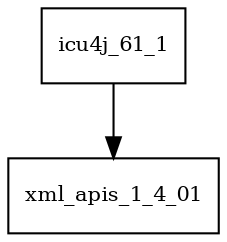 digraph icu4j_61_1_dependencies {
  node [shape = box, fontsize=10.0];
  icu4j_61_1 -> xml_apis_1_4_01;
}
